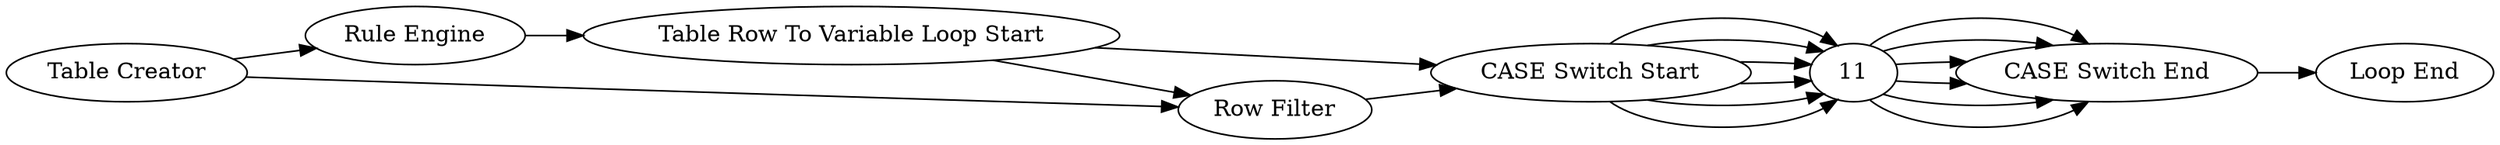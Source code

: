 digraph {
	1 [label="Table Creator"]
	4 [label="CASE Switch Start"]
	6 [label="Rule Engine"]
	7 [label="Table Row To Variable Loop Start"]
	8 [label="CASE Switch End"]
	13 [label="Row Filter"]
	14 [label="Loop End"]
	1 -> 6
	1 -> 13
	4 -> 11
	4 -> 11
	4 -> 11
	4 -> 11
	4 -> 11
	4 -> 11
	6 -> 7
	7 -> 4
	7 -> 13
	8 -> 14
	11 -> 8
	11 -> 8
	11 -> 8
	11 -> 8
	11 -> 8
	11 -> 8
	13 -> 4
	rankdir=LR
}
